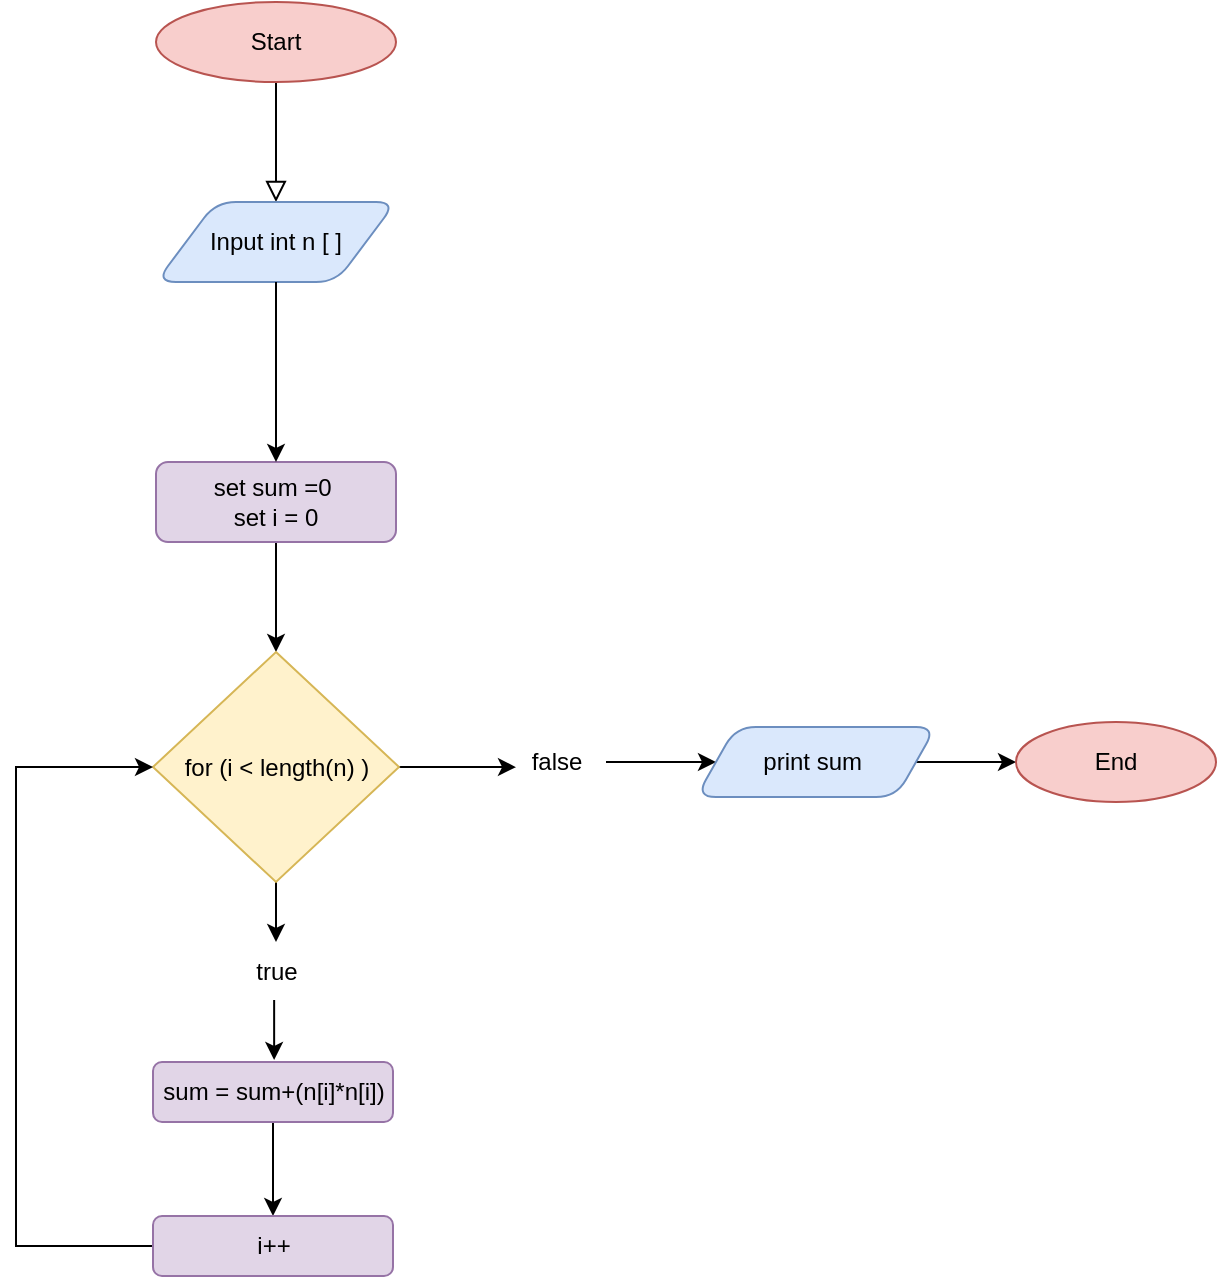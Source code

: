 <mxfile version="20.8.23" type="github">
  <diagram id="C5RBs43oDa-KdzZeNtuy" name="Page-1">
    <mxGraphModel dx="1018" dy="579" grid="1" gridSize="10" guides="1" tooltips="1" connect="1" arrows="1" fold="1" page="1" pageScale="1" pageWidth="827" pageHeight="1169" math="0" shadow="0">
      <root>
        <mxCell id="WIyWlLk6GJQsqaUBKTNV-0" />
        <mxCell id="WIyWlLk6GJQsqaUBKTNV-1" parent="WIyWlLk6GJQsqaUBKTNV-0" />
        <mxCell id="WIyWlLk6GJQsqaUBKTNV-2" value="" style="rounded=0;html=1;jettySize=auto;orthogonalLoop=1;fontSize=11;endArrow=block;endFill=0;endSize=8;strokeWidth=1;shadow=0;labelBackgroundColor=none;edgeStyle=orthogonalEdgeStyle;" parent="WIyWlLk6GJQsqaUBKTNV-1" edge="1">
          <mxGeometry relative="1" as="geometry">
            <mxPoint x="220" y="110" as="sourcePoint" />
            <mxPoint x="220" y="170" as="targetPoint" />
          </mxGeometry>
        </mxCell>
        <mxCell id="ZAsc5fxTnf5-SnVRRF1R-0" value="Start" style="ellipse;whiteSpace=wrap;html=1;fillColor=#f8cecc;strokeColor=#b85450;" vertex="1" parent="WIyWlLk6GJQsqaUBKTNV-1">
          <mxGeometry x="160" y="70" width="120" height="40" as="geometry" />
        </mxCell>
        <mxCell id="ZAsc5fxTnf5-SnVRRF1R-2" value="Input int n [ ]" style="shape=parallelogram;perimeter=parallelogramPerimeter;whiteSpace=wrap;html=1;fixedSize=1;size=30;fillColor=#dae8fc;strokeColor=#6c8ebf;rounded=1;" vertex="1" parent="WIyWlLk6GJQsqaUBKTNV-1">
          <mxGeometry x="160" y="170" width="120" height="40" as="geometry" />
        </mxCell>
        <mxCell id="ZAsc5fxTnf5-SnVRRF1R-9" value="" style="edgeStyle=orthogonalEdgeStyle;rounded=0;orthogonalLoop=1;jettySize=auto;html=1;" edge="1" parent="WIyWlLk6GJQsqaUBKTNV-1" source="ZAsc5fxTnf5-SnVRRF1R-3" target="ZAsc5fxTnf5-SnVRRF1R-7">
          <mxGeometry relative="1" as="geometry" />
        </mxCell>
        <mxCell id="ZAsc5fxTnf5-SnVRRF1R-3" value="set sum =0&amp;nbsp;&lt;br&gt;set i = 0" style="rounded=1;whiteSpace=wrap;html=1;fillColor=#e1d5e7;strokeColor=#9673a6;" vertex="1" parent="WIyWlLk6GJQsqaUBKTNV-1">
          <mxGeometry x="160" y="300" width="120" height="40" as="geometry" />
        </mxCell>
        <mxCell id="ZAsc5fxTnf5-SnVRRF1R-6" value="" style="edgeStyle=orthogonalEdgeStyle;rounded=0;orthogonalLoop=1;jettySize=auto;html=1;exitX=0.5;exitY=1;exitDx=0;exitDy=0;" edge="1" parent="WIyWlLk6GJQsqaUBKTNV-1" source="ZAsc5fxTnf5-SnVRRF1R-2">
          <mxGeometry relative="1" as="geometry">
            <mxPoint x="220" y="240" as="sourcePoint" />
            <mxPoint x="220" y="300" as="targetPoint" />
          </mxGeometry>
        </mxCell>
        <mxCell id="ZAsc5fxTnf5-SnVRRF1R-19" value="" style="edgeStyle=orthogonalEdgeStyle;rounded=0;orthogonalLoop=1;jettySize=auto;html=1;" edge="1" parent="WIyWlLk6GJQsqaUBKTNV-1" source="ZAsc5fxTnf5-SnVRRF1R-7">
          <mxGeometry relative="1" as="geometry">
            <mxPoint x="340" y="452.565" as="targetPoint" />
          </mxGeometry>
        </mxCell>
        <mxCell id="ZAsc5fxTnf5-SnVRRF1R-32" style="edgeStyle=orthogonalEdgeStyle;rounded=0;orthogonalLoop=1;jettySize=auto;html=1;" edge="1" parent="WIyWlLk6GJQsqaUBKTNV-1" source="ZAsc5fxTnf5-SnVRRF1R-7" target="ZAsc5fxTnf5-SnVRRF1R-25">
          <mxGeometry relative="1" as="geometry">
            <mxPoint x="220.0" y="530.0" as="targetPoint" />
          </mxGeometry>
        </mxCell>
        <mxCell id="ZAsc5fxTnf5-SnVRRF1R-7" value="for (i &amp;lt; length(n) )" style="rhombus;whiteSpace=wrap;html=1;fillColor=#fff2cc;strokeColor=#d6b656;" vertex="1" parent="WIyWlLk6GJQsqaUBKTNV-1">
          <mxGeometry x="158.5" y="395" width="123" height="115" as="geometry" />
        </mxCell>
        <mxCell id="ZAsc5fxTnf5-SnVRRF1R-16" value="" style="edgeStyle=orthogonalEdgeStyle;rounded=0;orthogonalLoop=1;jettySize=auto;html=1;" edge="1" parent="WIyWlLk6GJQsqaUBKTNV-1" source="ZAsc5fxTnf5-SnVRRF1R-10" target="ZAsc5fxTnf5-SnVRRF1R-14">
          <mxGeometry relative="1" as="geometry" />
        </mxCell>
        <mxCell id="ZAsc5fxTnf5-SnVRRF1R-10" value="sum = sum+(n[i]*n[i])" style="rounded=1;whiteSpace=wrap;html=1;fillColor=#e1d5e7;strokeColor=#9673a6;" vertex="1" parent="WIyWlLk6GJQsqaUBKTNV-1">
          <mxGeometry x="158.5" y="600" width="120" height="30" as="geometry" />
        </mxCell>
        <mxCell id="ZAsc5fxTnf5-SnVRRF1R-17" style="edgeStyle=orthogonalEdgeStyle;rounded=0;orthogonalLoop=1;jettySize=auto;html=1;exitX=0;exitY=0.5;exitDx=0;exitDy=0;entryX=0;entryY=0.5;entryDx=0;entryDy=0;shadow=0;" edge="1" parent="WIyWlLk6GJQsqaUBKTNV-1" source="ZAsc5fxTnf5-SnVRRF1R-14" target="ZAsc5fxTnf5-SnVRRF1R-7">
          <mxGeometry relative="1" as="geometry">
            <Array as="points">
              <mxPoint x="90" y="692" />
              <mxPoint x="90" y="452" />
            </Array>
          </mxGeometry>
        </mxCell>
        <mxCell id="ZAsc5fxTnf5-SnVRRF1R-14" value="i++" style="rounded=1;whiteSpace=wrap;html=1;fillColor=#e1d5e7;strokeColor=#9673a6;" vertex="1" parent="WIyWlLk6GJQsqaUBKTNV-1">
          <mxGeometry x="158.5" y="677" width="120" height="30" as="geometry" />
        </mxCell>
        <mxCell id="ZAsc5fxTnf5-SnVRRF1R-39" value="" style="edgeStyle=orthogonalEdgeStyle;rounded=0;orthogonalLoop=1;jettySize=auto;html=1;" edge="1" parent="WIyWlLk6GJQsqaUBKTNV-1" source="ZAsc5fxTnf5-SnVRRF1R-24" target="ZAsc5fxTnf5-SnVRRF1R-38">
          <mxGeometry relative="1" as="geometry" />
        </mxCell>
        <mxCell id="ZAsc5fxTnf5-SnVRRF1R-24" value="false" style="text;html=1;align=center;verticalAlign=middle;resizable=0;points=[];autosize=1;strokeColor=none;fillColor=none;" vertex="1" parent="WIyWlLk6GJQsqaUBKTNV-1">
          <mxGeometry x="335" y="435" width="50" height="30" as="geometry" />
        </mxCell>
        <mxCell id="ZAsc5fxTnf5-SnVRRF1R-25" value="true" style="text;html=1;align=center;verticalAlign=middle;resizable=0;points=[];autosize=1;strokeColor=none;fillColor=none;" vertex="1" parent="WIyWlLk6GJQsqaUBKTNV-1">
          <mxGeometry x="200" y="540" width="40" height="30" as="geometry" />
        </mxCell>
        <mxCell id="ZAsc5fxTnf5-SnVRRF1R-36" style="edgeStyle=orthogonalEdgeStyle;rounded=0;orthogonalLoop=1;jettySize=auto;html=1;" edge="1" parent="WIyWlLk6GJQsqaUBKTNV-1">
          <mxGeometry relative="1" as="geometry">
            <mxPoint x="219.07" y="599" as="targetPoint" />
            <mxPoint x="219.07" y="569" as="sourcePoint" />
          </mxGeometry>
        </mxCell>
        <mxCell id="ZAsc5fxTnf5-SnVRRF1R-41" value="" style="edgeStyle=orthogonalEdgeStyle;rounded=0;orthogonalLoop=1;jettySize=auto;html=1;" edge="1" parent="WIyWlLk6GJQsqaUBKTNV-1" source="ZAsc5fxTnf5-SnVRRF1R-38" target="ZAsc5fxTnf5-SnVRRF1R-40">
          <mxGeometry relative="1" as="geometry" />
        </mxCell>
        <mxCell id="ZAsc5fxTnf5-SnVRRF1R-38" value="print sum&amp;nbsp;" style="shape=parallelogram;perimeter=parallelogramPerimeter;whiteSpace=wrap;html=1;fixedSize=1;rounded=1;fillColor=#dae8fc;strokeColor=#6c8ebf;" vertex="1" parent="WIyWlLk6GJQsqaUBKTNV-1">
          <mxGeometry x="430" y="432.5" width="120" height="35" as="geometry" />
        </mxCell>
        <mxCell id="ZAsc5fxTnf5-SnVRRF1R-40" value="End" style="ellipse;whiteSpace=wrap;html=1;fillColor=#f8cecc;strokeColor=#b85450;" vertex="1" parent="WIyWlLk6GJQsqaUBKTNV-1">
          <mxGeometry x="590" y="430" width="100" height="40" as="geometry" />
        </mxCell>
      </root>
    </mxGraphModel>
  </diagram>
</mxfile>
